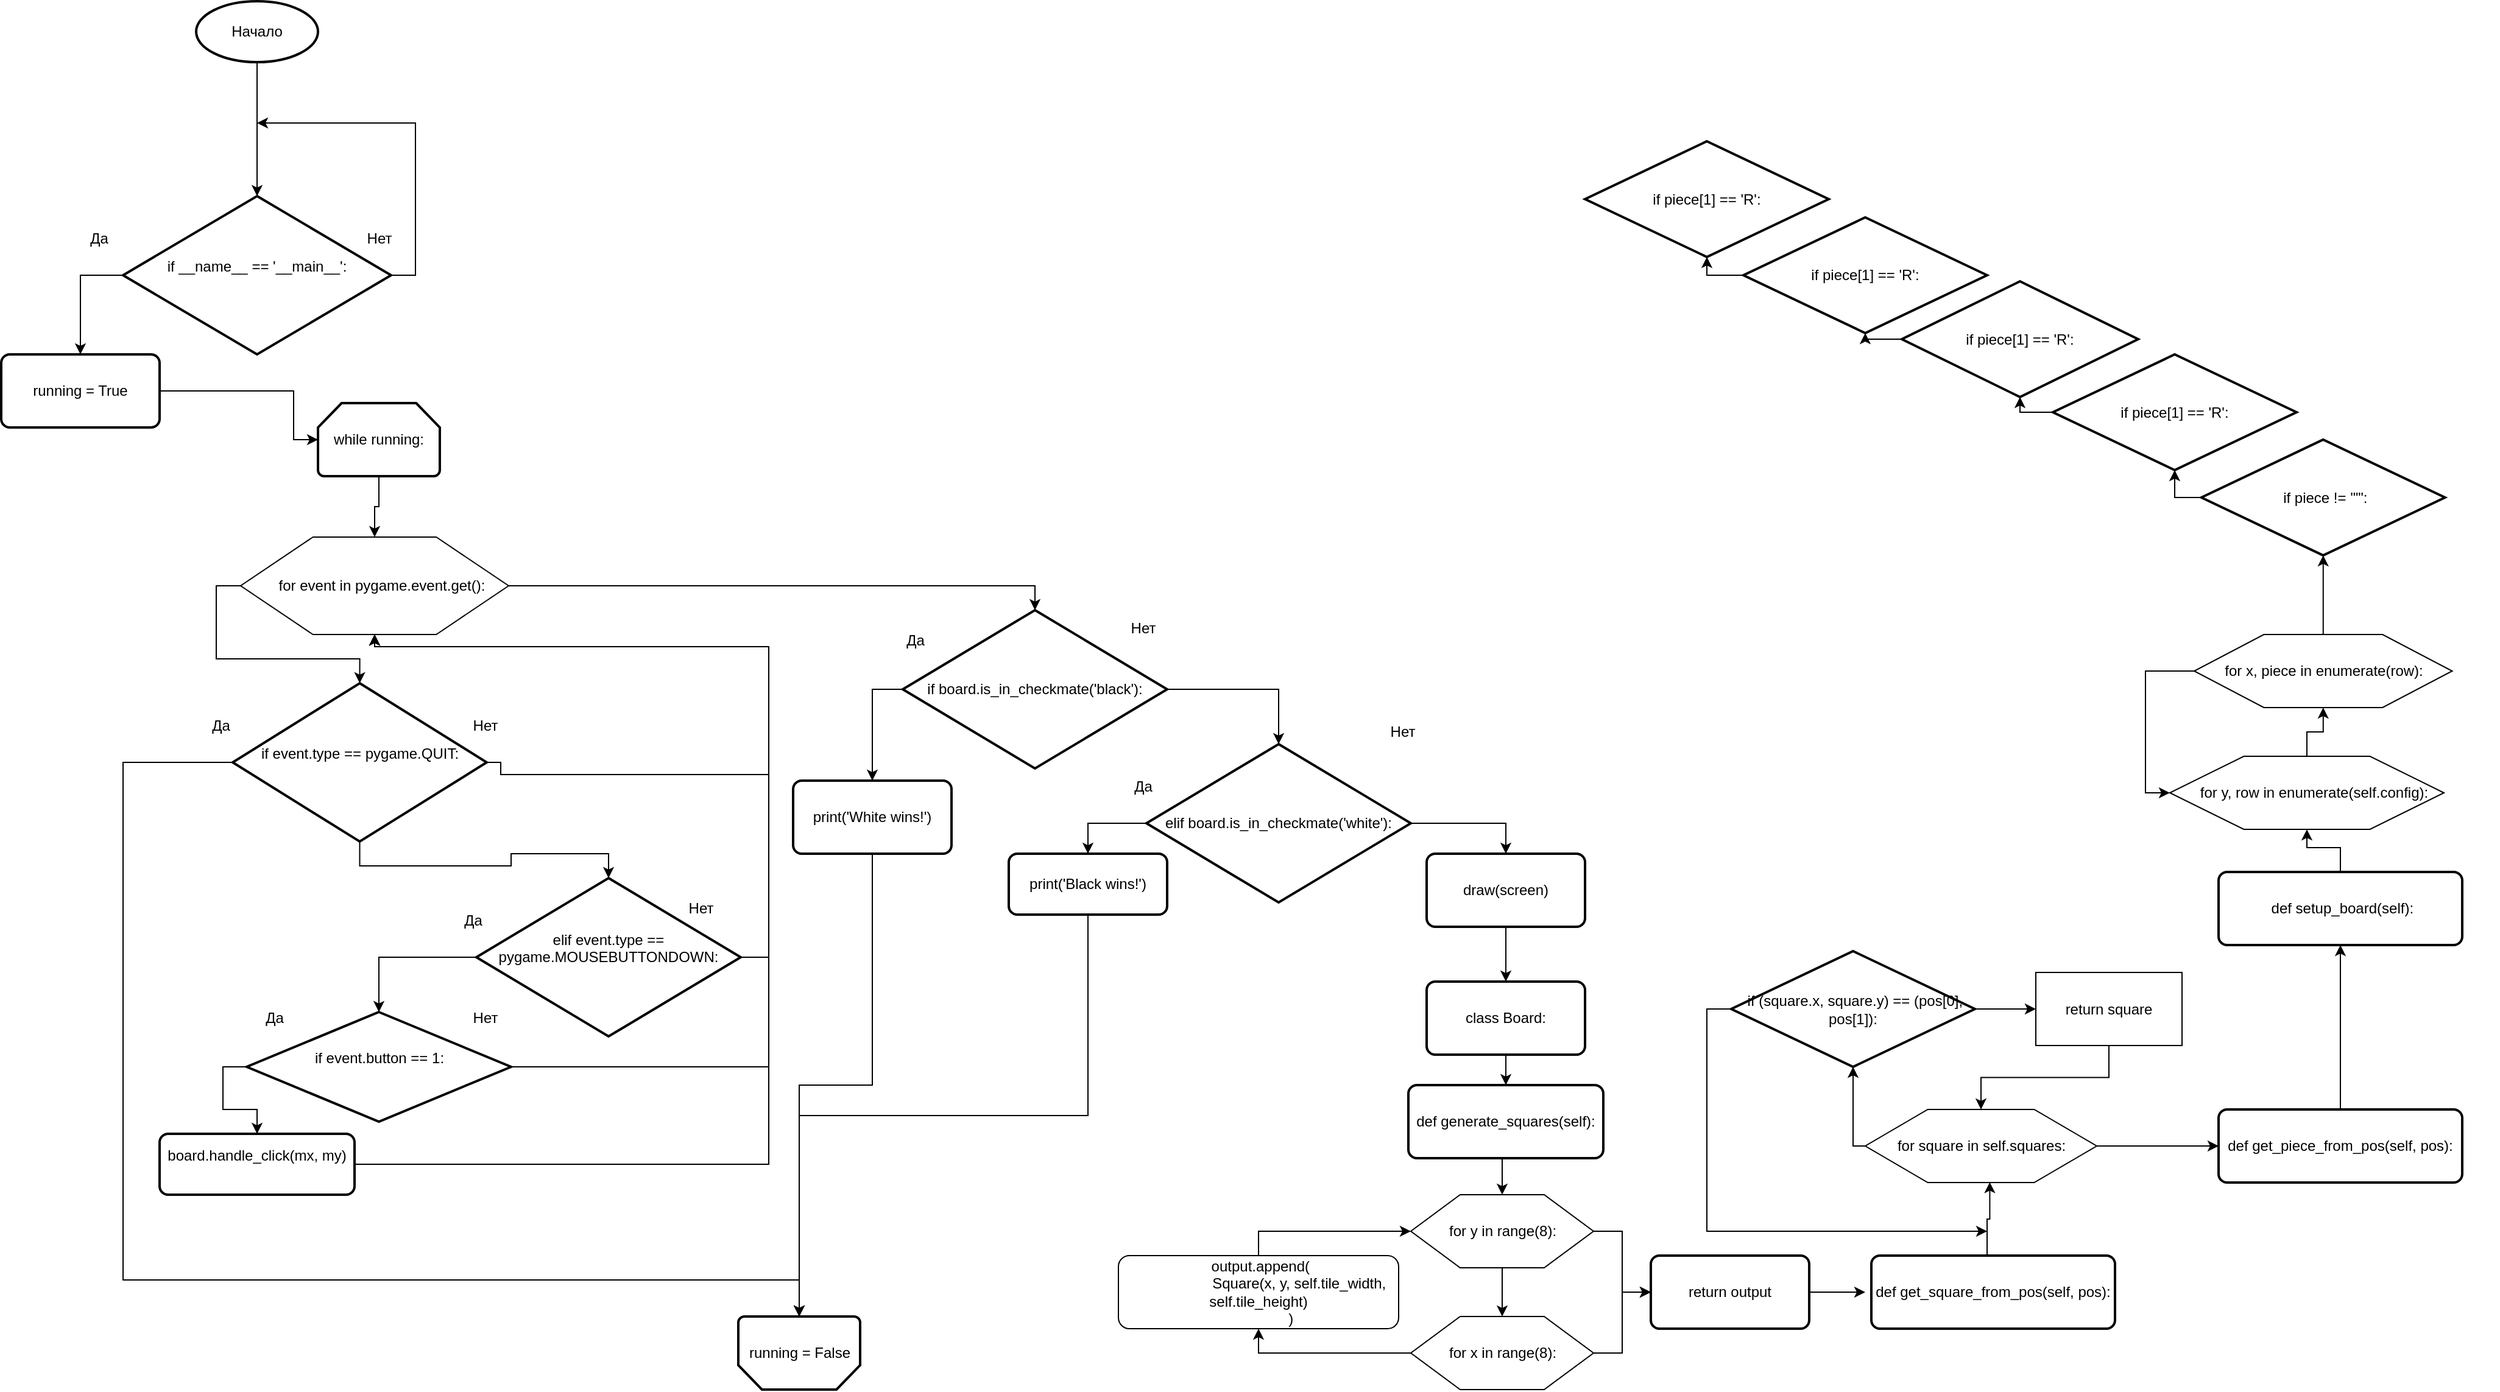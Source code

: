 <mxfile version="21.0.6" type="device"><diagram name="Страница 1" id="aGjP9Nu7UBwrBo0YZaJu"><mxGraphModel dx="931" dy="883" grid="1" gridSize="10" guides="1" tooltips="1" connect="1" arrows="1" fold="1" page="1" pageScale="1" pageWidth="827" pageHeight="1169" math="0" shadow="0"><root><mxCell id="0"/><mxCell id="1" parent="0"/><mxCell id="HkeYZHGT7CFy_fkhzZJq-12" value="" style="edgeStyle=orthogonalEdgeStyle;rounded=0;orthogonalLoop=1;jettySize=auto;html=1;" parent="1" source="HkeYZHGT7CFy_fkhzZJq-8" target="HkeYZHGT7CFy_fkhzZJq-9" edge="1"><mxGeometry relative="1" as="geometry"/></mxCell><mxCell id="HkeYZHGT7CFy_fkhzZJq-8" value="Начало" style="strokeWidth=2;html=1;shape=mxgraph.flowchart.start_1;whiteSpace=wrap;" parent="1" vertex="1"><mxGeometry x="330" y="20" width="100" height="50" as="geometry"/></mxCell><mxCell id="HkeYZHGT7CFy_fkhzZJq-15" style="edgeStyle=orthogonalEdgeStyle;rounded=0;orthogonalLoop=1;jettySize=auto;html=1;" parent="1" source="HkeYZHGT7CFy_fkhzZJq-9" edge="1"><mxGeometry relative="1" as="geometry"><mxPoint x="380" y="120" as="targetPoint"/><Array as="points"><mxPoint x="510" y="245"/><mxPoint x="510" y="120"/></Array></mxGeometry></mxCell><mxCell id="HkeYZHGT7CFy_fkhzZJq-18" style="edgeStyle=orthogonalEdgeStyle;rounded=0;orthogonalLoop=1;jettySize=auto;html=1;" parent="1" source="HkeYZHGT7CFy_fkhzZJq-9" target="HkeYZHGT7CFy_fkhzZJq-17" edge="1"><mxGeometry relative="1" as="geometry"><mxPoint x="200" y="300" as="targetPoint"/><Array as="points"><mxPoint x="235" y="245"/></Array></mxGeometry></mxCell><mxCell id="HkeYZHGT7CFy_fkhzZJq-9" value="&lt;div&gt;if __name__ == '__main__':&lt;/div&gt;&lt;div&gt;&lt;br&gt;&lt;/div&gt;" style="strokeWidth=2;html=1;shape=mxgraph.flowchart.decision;whiteSpace=wrap;" parent="1" vertex="1"><mxGeometry x="270" y="180" width="220" height="130" as="geometry"/></mxCell><mxCell id="HkeYZHGT7CFy_fkhzZJq-10" value="Да" style="text;html=1;align=center;verticalAlign=middle;resizable=0;points=[];autosize=1;strokeColor=none;fillColor=none;" parent="1" vertex="1"><mxGeometry x="230" y="200" width="40" height="30" as="geometry"/></mxCell><mxCell id="HkeYZHGT7CFy_fkhzZJq-11" value="Нет" style="text;html=1;align=center;verticalAlign=middle;resizable=0;points=[];autosize=1;strokeColor=none;fillColor=none;" parent="1" vertex="1"><mxGeometry x="460" y="200" width="40" height="30" as="geometry"/></mxCell><mxCell id="HkeYZHGT7CFy_fkhzZJq-20" style="edgeStyle=orthogonalEdgeStyle;rounded=0;orthogonalLoop=1;jettySize=auto;html=1;" parent="1" source="HkeYZHGT7CFy_fkhzZJq-17" target="HkeYZHGT7CFy_fkhzZJq-19" edge="1"><mxGeometry relative="1" as="geometry"><Array as="points"><mxPoint x="410" y="340"/></Array></mxGeometry></mxCell><mxCell id="HkeYZHGT7CFy_fkhzZJq-17" value="running = True" style="rounded=1;whiteSpace=wrap;html=1;absoluteArcSize=1;arcSize=14;strokeWidth=2;" parent="1" vertex="1"><mxGeometry x="170" y="310" width="130" height="60" as="geometry"/></mxCell><mxCell id="HkeYZHGT7CFy_fkhzZJq-53" style="edgeStyle=orthogonalEdgeStyle;rounded=0;orthogonalLoop=1;jettySize=auto;html=1;entryX=0.5;entryY=0;entryDx=0;entryDy=0;" parent="1" source="HkeYZHGT7CFy_fkhzZJq-19" target="HkeYZHGT7CFy_fkhzZJq-21" edge="1"><mxGeometry relative="1" as="geometry"/></mxCell><mxCell id="HkeYZHGT7CFy_fkhzZJq-19" value="while running:" style="strokeWidth=2;html=1;shape=mxgraph.flowchart.loop_limit;whiteSpace=wrap;" parent="1" vertex="1"><mxGeometry x="430" y="350" width="100" height="60" as="geometry"/></mxCell><mxCell id="HkeYZHGT7CFy_fkhzZJq-24" value="" style="group" parent="1" vertex="1" connectable="0"><mxGeometry x="366.5" y="460" width="220" height="80" as="geometry"/></mxCell><mxCell id="HkeYZHGT7CFy_fkhzZJq-21" value="" style="verticalLabelPosition=bottom;verticalAlign=top;html=1;shape=hexagon;perimeter=hexagonPerimeter2;arcSize=6;size=0.27;" parent="HkeYZHGT7CFy_fkhzZJq-24" vertex="1"><mxGeometry width="220" height="80" as="geometry"/></mxCell><mxCell id="HkeYZHGT7CFy_fkhzZJq-22" value="&lt;div&gt;&#9;&#9;for event in pygame.event.get():&lt;/div&gt;&lt;div&gt;&lt;br&gt;&lt;/div&gt;" style="text;html=1;align=center;verticalAlign=middle;resizable=0;points=[];autosize=1;strokeColor=none;fillColor=none;" parent="HkeYZHGT7CFy_fkhzZJq-24" vertex="1"><mxGeometry x="20.003" y="26.665" width="190" height="40" as="geometry"/></mxCell><mxCell id="HkeYZHGT7CFy_fkhzZJq-37" style="edgeStyle=orthogonalEdgeStyle;rounded=0;orthogonalLoop=1;jettySize=auto;html=1;entryX=0.5;entryY=0;entryDx=0;entryDy=0;entryPerimeter=0;" parent="1" source="HkeYZHGT7CFy_fkhzZJq-29" target="HkeYZHGT7CFy_fkhzZJq-36" edge="1"><mxGeometry relative="1" as="geometry"/></mxCell><mxCell id="HkeYZHGT7CFy_fkhzZJq-56" style="edgeStyle=orthogonalEdgeStyle;rounded=0;orthogonalLoop=1;jettySize=auto;html=1;entryX=0.5;entryY=1;entryDx=0;entryDy=0;exitX=0;exitY=0.5;exitDx=0;exitDy=0;exitPerimeter=0;entryPerimeter=0;" parent="1" source="HkeYZHGT7CFy_fkhzZJq-29" target="HkeYZHGT7CFy_fkhzZJq-68" edge="1"><mxGeometry relative="1" as="geometry"><mxPoint x="360" y="655" as="sourcePoint"/><mxPoint x="260" y="645" as="targetPoint"/><Array as="points"><mxPoint x="270" y="645"/><mxPoint x="270" y="1070"/><mxPoint x="825" y="1070"/></Array></mxGeometry></mxCell><mxCell id="HkeYZHGT7CFy_fkhzZJq-60" style="edgeStyle=orthogonalEdgeStyle;rounded=0;orthogonalLoop=1;jettySize=auto;html=1;exitX=1;exitY=0.5;exitDx=0;exitDy=0;exitPerimeter=0;entryX=0.5;entryY=1;entryDx=0;entryDy=0;" parent="1" source="HkeYZHGT7CFy_fkhzZJq-29" target="HkeYZHGT7CFy_fkhzZJq-21" edge="1"><mxGeometry relative="1" as="geometry"><Array as="points"><mxPoint x="580" y="655"/><mxPoint x="800" y="655"/><mxPoint x="800" y="550"/><mxPoint x="477" y="550"/></Array></mxGeometry></mxCell><mxCell id="HkeYZHGT7CFy_fkhzZJq-29" value="&lt;div&gt;&lt;div&gt;&#9;&#9;&#9;if event.type == pygame.QUIT:&lt;/div&gt;&lt;/div&gt;&lt;div&gt;&lt;br&gt;&lt;/div&gt;" style="strokeWidth=2;html=1;shape=mxgraph.flowchart.decision;whiteSpace=wrap;" parent="1" vertex="1"><mxGeometry x="360" y="580" width="208.5" height="130" as="geometry"/></mxCell><mxCell id="HkeYZHGT7CFy_fkhzZJq-30" value="Да" style="text;html=1;align=center;verticalAlign=middle;resizable=0;points=[];autosize=1;strokeColor=none;fillColor=none;" parent="1" vertex="1"><mxGeometry x="330" y="600" width="40" height="30" as="geometry"/></mxCell><mxCell id="HkeYZHGT7CFy_fkhzZJq-31" value="Нет" style="text;html=1;align=center;verticalAlign=middle;resizable=0;points=[];autosize=1;strokeColor=none;fillColor=none;" parent="1" vertex="1"><mxGeometry x="546.5" y="600" width="40" height="30" as="geometry"/></mxCell><mxCell id="HkeYZHGT7CFy_fkhzZJq-61" style="edgeStyle=orthogonalEdgeStyle;rounded=0;orthogonalLoop=1;jettySize=auto;html=1;exitX=1;exitY=0.5;exitDx=0;exitDy=0;entryX=0.5;entryY=1;entryDx=0;entryDy=0;" parent="1" source="HkeYZHGT7CFy_fkhzZJq-34" target="HkeYZHGT7CFy_fkhzZJq-21" edge="1"><mxGeometry relative="1" as="geometry"><Array as="points"><mxPoint x="800" y="975"/><mxPoint x="800" y="550"/><mxPoint x="477" y="550"/></Array></mxGeometry></mxCell><mxCell id="HkeYZHGT7CFy_fkhzZJq-34" value="&lt;div&gt;&#9;&#9;&#9;&#9;&#9;board.handle_click(mx, my)&lt;/div&gt;&lt;div&gt;&lt;br&gt;&lt;/div&gt;" style="rounded=1;whiteSpace=wrap;html=1;absoluteArcSize=1;arcSize=14;strokeWidth=2;" parent="1" vertex="1"><mxGeometry x="300" y="950" width="160" height="50" as="geometry"/></mxCell><mxCell id="HkeYZHGT7CFy_fkhzZJq-45" style="edgeStyle=orthogonalEdgeStyle;rounded=0;orthogonalLoop=1;jettySize=auto;html=1;exitX=0;exitY=0.5;exitDx=0;exitDy=0;exitPerimeter=0;entryX=0.5;entryY=0;entryDx=0;entryDy=0;entryPerimeter=0;" parent="1" source="HkeYZHGT7CFy_fkhzZJq-36" target="HkeYZHGT7CFy_fkhzZJq-41" edge="1"><mxGeometry relative="1" as="geometry"/></mxCell><mxCell id="HkeYZHGT7CFy_fkhzZJq-59" style="edgeStyle=orthogonalEdgeStyle;rounded=0;orthogonalLoop=1;jettySize=auto;html=1;exitX=1;exitY=0.5;exitDx=0;exitDy=0;exitPerimeter=0;entryX=0.5;entryY=1;entryDx=0;entryDy=0;" parent="1" source="HkeYZHGT7CFy_fkhzZJq-36" target="HkeYZHGT7CFy_fkhzZJq-21" edge="1"><mxGeometry relative="1" as="geometry"><mxPoint x="590" y="500" as="targetPoint"/><Array as="points"><mxPoint x="800" y="805"/><mxPoint x="800" y="550"/><mxPoint x="477" y="550"/></Array></mxGeometry></mxCell><mxCell id="HkeYZHGT7CFy_fkhzZJq-36" value="&lt;div&gt;&lt;div&gt;&lt;div&gt;&#9;&#9;&#9;elif event.type == pygame.MOUSEBUTTONDOWN:&lt;/div&gt;&lt;/div&gt;&lt;/div&gt;&lt;div&gt;&lt;br&gt;&lt;/div&gt;" style="strokeWidth=2;html=1;shape=mxgraph.flowchart.decision;whiteSpace=wrap;" parent="1" vertex="1"><mxGeometry x="560" y="740" width="217" height="130" as="geometry"/></mxCell><mxCell id="HkeYZHGT7CFy_fkhzZJq-38" value="Да" style="text;html=1;align=center;verticalAlign=middle;resizable=0;points=[];autosize=1;strokeColor=none;fillColor=none;" parent="1" vertex="1"><mxGeometry x="536.5" y="760" width="40" height="30" as="geometry"/></mxCell><mxCell id="HkeYZHGT7CFy_fkhzZJq-39" value="Нет" style="text;html=1;align=center;verticalAlign=middle;resizable=0;points=[];autosize=1;strokeColor=none;fillColor=none;" parent="1" vertex="1"><mxGeometry x="723.5" y="750" width="40" height="30" as="geometry"/></mxCell><mxCell id="HkeYZHGT7CFy_fkhzZJq-49" style="edgeStyle=orthogonalEdgeStyle;rounded=0;orthogonalLoop=1;jettySize=auto;html=1;exitX=0;exitY=0.5;exitDx=0;exitDy=0;exitPerimeter=0;entryX=0.5;entryY=0;entryDx=0;entryDy=0;" parent="1" source="HkeYZHGT7CFy_fkhzZJq-41" target="HkeYZHGT7CFy_fkhzZJq-34" edge="1"><mxGeometry relative="1" as="geometry"><Array as="points"><mxPoint x="352" y="895"/><mxPoint x="352" y="930"/><mxPoint x="380" y="930"/></Array></mxGeometry></mxCell><mxCell id="HkeYZHGT7CFy_fkhzZJq-58" style="edgeStyle=orthogonalEdgeStyle;rounded=0;orthogonalLoop=1;jettySize=auto;html=1;exitX=1;exitY=0.5;exitDx=0;exitDy=0;exitPerimeter=0;entryX=0.5;entryY=1;entryDx=0;entryDy=0;" parent="1" source="HkeYZHGT7CFy_fkhzZJq-41" target="HkeYZHGT7CFy_fkhzZJq-21" edge="1"><mxGeometry relative="1" as="geometry"><mxPoint x="589" y="490" as="targetPoint"/><Array as="points"><mxPoint x="800" y="895"/><mxPoint x="800" y="550"/><mxPoint x="477" y="550"/></Array></mxGeometry></mxCell><mxCell id="HkeYZHGT7CFy_fkhzZJq-41" value="&lt;div&gt;&lt;div&gt;&lt;div&gt;&lt;div&gt;&#9;&#9;&#9;&#9;if event.button == 1:&lt;/div&gt;&lt;/div&gt;&lt;/div&gt;&lt;/div&gt;&lt;div&gt;&lt;br&gt;&lt;/div&gt;" style="strokeWidth=2;html=1;shape=mxgraph.flowchart.decision;whiteSpace=wrap;" parent="1" vertex="1"><mxGeometry x="371.5" y="850" width="217" height="90" as="geometry"/></mxCell><mxCell id="HkeYZHGT7CFy_fkhzZJq-47" value="Да" style="text;html=1;align=center;verticalAlign=middle;resizable=0;points=[];autosize=1;strokeColor=none;fillColor=none;" parent="1" vertex="1"><mxGeometry x="374" y="840" width="40" height="30" as="geometry"/></mxCell><mxCell id="HkeYZHGT7CFy_fkhzZJq-48" value="Нет" style="text;html=1;align=center;verticalAlign=middle;resizable=0;points=[];autosize=1;strokeColor=none;fillColor=none;" parent="1" vertex="1"><mxGeometry x="546.5" y="840" width="40" height="30" as="geometry"/></mxCell><mxCell id="HkeYZHGT7CFy_fkhzZJq-81" style="edgeStyle=orthogonalEdgeStyle;rounded=0;orthogonalLoop=1;jettySize=auto;html=1;exitX=0;exitY=0.5;exitDx=0;exitDy=0;exitPerimeter=0;entryX=0.5;entryY=0;entryDx=0;entryDy=0;" parent="1" source="HkeYZHGT7CFy_fkhzZJq-57" target="HkeYZHGT7CFy_fkhzZJq-76" edge="1"><mxGeometry relative="1" as="geometry"/></mxCell><mxCell id="HkeYZHGT7CFy_fkhzZJq-83" style="edgeStyle=orthogonalEdgeStyle;rounded=0;orthogonalLoop=1;jettySize=auto;html=1;exitX=1;exitY=0.5;exitDx=0;exitDy=0;exitPerimeter=0;entryX=0.5;entryY=0;entryDx=0;entryDy=0;entryPerimeter=0;" parent="1" source="HkeYZHGT7CFy_fkhzZJq-57" target="HkeYZHGT7CFy_fkhzZJq-71" edge="1"><mxGeometry relative="1" as="geometry"/></mxCell><mxCell id="HkeYZHGT7CFy_fkhzZJq-57" value="&lt;div&gt;&lt;div&gt;&lt;div&gt;if board.is_in_checkmate('black'):&lt;br&gt;&lt;/div&gt;&lt;/div&gt;&lt;/div&gt;" style="strokeWidth=2;html=1;shape=mxgraph.flowchart.decision;whiteSpace=wrap;" parent="1" vertex="1"><mxGeometry x="910" y="520" width="217" height="130" as="geometry"/></mxCell><mxCell id="HkeYZHGT7CFy_fkhzZJq-65" style="edgeStyle=orthogonalEdgeStyle;rounded=0;orthogonalLoop=1;jettySize=auto;html=1;entryX=0.5;entryY=0;entryDx=0;entryDy=0;entryPerimeter=0;exitX=0;exitY=0.5;exitDx=0;exitDy=0;" parent="1" source="HkeYZHGT7CFy_fkhzZJq-21" target="HkeYZHGT7CFy_fkhzZJq-29" edge="1"><mxGeometry relative="1" as="geometry"/></mxCell><mxCell id="HkeYZHGT7CFy_fkhzZJq-67" style="edgeStyle=orthogonalEdgeStyle;rounded=0;orthogonalLoop=1;jettySize=auto;html=1;entryX=0.5;entryY=0;entryDx=0;entryDy=0;entryPerimeter=0;" parent="1" source="HkeYZHGT7CFy_fkhzZJq-21" target="HkeYZHGT7CFy_fkhzZJq-57" edge="1"><mxGeometry relative="1" as="geometry"/></mxCell><mxCell id="HkeYZHGT7CFy_fkhzZJq-70" value="" style="group" parent="1" vertex="1" connectable="0"><mxGeometry x="770" y="1100" width="110" height="60" as="geometry"/></mxCell><mxCell id="HkeYZHGT7CFy_fkhzZJq-68" value="" style="strokeWidth=2;html=1;shape=mxgraph.flowchart.loop_limit;whiteSpace=wrap;rotation=-180;" parent="HkeYZHGT7CFy_fkhzZJq-70" vertex="1"><mxGeometry x="5" width="100" height="60" as="geometry"/></mxCell><mxCell id="HkeYZHGT7CFy_fkhzZJq-69" value="running = False" style="text;html=1;align=center;verticalAlign=middle;resizable=0;points=[];autosize=1;strokeColor=none;fillColor=none;" parent="HkeYZHGT7CFy_fkhzZJq-70" vertex="1"><mxGeometry y="15" width="110" height="30" as="geometry"/></mxCell><mxCell id="HkeYZHGT7CFy_fkhzZJq-86" style="edgeStyle=orthogonalEdgeStyle;rounded=0;orthogonalLoop=1;jettySize=auto;html=1;exitX=0;exitY=0.5;exitDx=0;exitDy=0;exitPerimeter=0;entryX=0.5;entryY=0;entryDx=0;entryDy=0;" parent="1" source="HkeYZHGT7CFy_fkhzZJq-71" target="HkeYZHGT7CFy_fkhzZJq-84" edge="1"><mxGeometry relative="1" as="geometry"/></mxCell><mxCell id="HkeYZHGT7CFy_fkhzZJq-90" style="edgeStyle=orthogonalEdgeStyle;rounded=0;orthogonalLoop=1;jettySize=auto;html=1;exitX=1;exitY=0.5;exitDx=0;exitDy=0;exitPerimeter=0;entryX=0.5;entryY=0;entryDx=0;entryDy=0;" parent="1" source="HkeYZHGT7CFy_fkhzZJq-71" target="HkeYZHGT7CFy_fkhzZJq-89" edge="1"><mxGeometry relative="1" as="geometry"/></mxCell><mxCell id="HkeYZHGT7CFy_fkhzZJq-71" value="&lt;div&gt;&lt;div&gt;&lt;div&gt;elif board.is_in_checkmate('white'):&lt;br&gt;&lt;/div&gt;&lt;/div&gt;&lt;/div&gt;" style="strokeWidth=2;html=1;shape=mxgraph.flowchart.decision;whiteSpace=wrap;" parent="1" vertex="1"><mxGeometry x="1110" y="630" width="217" height="130" as="geometry"/></mxCell><mxCell id="HkeYZHGT7CFy_fkhzZJq-72" value="Да" style="text;html=1;align=center;verticalAlign=middle;resizable=0;points=[];autosize=1;strokeColor=none;fillColor=none;" parent="1" vertex="1"><mxGeometry x="900" y="530" width="40" height="30" as="geometry"/></mxCell><mxCell id="HkeYZHGT7CFy_fkhzZJq-73" value="Нет" style="text;html=1;align=center;verticalAlign=middle;resizable=0;points=[];autosize=1;strokeColor=none;fillColor=none;" parent="1" vertex="1"><mxGeometry x="1087" y="520" width="40" height="30" as="geometry"/></mxCell><mxCell id="HkeYZHGT7CFy_fkhzZJq-74" value="Да" style="text;html=1;align=center;verticalAlign=middle;resizable=0;points=[];autosize=1;strokeColor=none;fillColor=none;" parent="1" vertex="1"><mxGeometry x="1087" y="650" width="40" height="30" as="geometry"/></mxCell><mxCell id="HkeYZHGT7CFy_fkhzZJq-75" value="Нет" style="text;html=1;align=center;verticalAlign=middle;resizable=0;points=[];autosize=1;strokeColor=none;fillColor=none;" parent="1" vertex="1"><mxGeometry x="1300" y="605" width="40" height="30" as="geometry"/></mxCell><mxCell id="HkeYZHGT7CFy_fkhzZJq-82" style="edgeStyle=orthogonalEdgeStyle;rounded=0;orthogonalLoop=1;jettySize=auto;html=1;exitX=0.5;exitY=1;exitDx=0;exitDy=0;entryX=0.5;entryY=1;entryDx=0;entryDy=0;entryPerimeter=0;" parent="1" source="HkeYZHGT7CFy_fkhzZJq-76" target="HkeYZHGT7CFy_fkhzZJq-68" edge="1"><mxGeometry relative="1" as="geometry"/></mxCell><mxCell id="HkeYZHGT7CFy_fkhzZJq-76" value="print('White wins!')" style="rounded=1;whiteSpace=wrap;html=1;absoluteArcSize=1;arcSize=14;strokeWidth=2;" parent="1" vertex="1"><mxGeometry x="820" y="660" width="130" height="60" as="geometry"/></mxCell><mxCell id="HkeYZHGT7CFy_fkhzZJq-87" style="edgeStyle=orthogonalEdgeStyle;rounded=0;orthogonalLoop=1;jettySize=auto;html=1;exitX=0.5;exitY=1;exitDx=0;exitDy=0;entryX=0.5;entryY=1;entryDx=0;entryDy=0;entryPerimeter=0;" parent="1" source="HkeYZHGT7CFy_fkhzZJq-84" target="HkeYZHGT7CFy_fkhzZJq-68" edge="1"><mxGeometry relative="1" as="geometry"/></mxCell><mxCell id="HkeYZHGT7CFy_fkhzZJq-84" value="&lt;div&gt;&#9;&#9;&#9;print('Black wins!')&lt;/div&gt;" style="rounded=1;whiteSpace=wrap;html=1;absoluteArcSize=1;arcSize=14;strokeWidth=2;" parent="1" vertex="1"><mxGeometry x="997" y="720" width="130" height="50" as="geometry"/></mxCell><mxCell id="fluFJsnezGtjG7AOR_h4-1" style="edgeStyle=orthogonalEdgeStyle;rounded=0;orthogonalLoop=1;jettySize=auto;html=1;exitX=0.5;exitY=1;exitDx=0;exitDy=0;entryX=0.5;entryY=0;entryDx=0;entryDy=0;" edge="1" parent="1" source="HkeYZHGT7CFy_fkhzZJq-89" target="HkeYZHGT7CFy_fkhzZJq-91"><mxGeometry relative="1" as="geometry"/></mxCell><mxCell id="HkeYZHGT7CFy_fkhzZJq-89" value="&#9;&#9;draw(screen)" style="rounded=1;whiteSpace=wrap;html=1;absoluteArcSize=1;arcSize=14;strokeWidth=2;" parent="1" vertex="1"><mxGeometry x="1340" y="720" width="130" height="60" as="geometry"/></mxCell><mxCell id="fluFJsnezGtjG7AOR_h4-2" style="edgeStyle=orthogonalEdgeStyle;rounded=0;orthogonalLoop=1;jettySize=auto;html=1;exitX=0.5;exitY=1;exitDx=0;exitDy=0;" edge="1" parent="1" source="HkeYZHGT7CFy_fkhzZJq-91" target="HkeYZHGT7CFy_fkhzZJq-93"><mxGeometry relative="1" as="geometry"/></mxCell><mxCell id="HkeYZHGT7CFy_fkhzZJq-91" value="&#9;&#9;class Board:" style="rounded=1;whiteSpace=wrap;html=1;absoluteArcSize=1;arcSize=14;strokeWidth=2;" parent="1" vertex="1"><mxGeometry x="1340" y="825" width="130" height="60" as="geometry"/></mxCell><mxCell id="HkeYZHGT7CFy_fkhzZJq-101" style="edgeStyle=orthogonalEdgeStyle;rounded=0;orthogonalLoop=1;jettySize=auto;html=1;exitX=0.5;exitY=1;exitDx=0;exitDy=0;entryX=0.5;entryY=0;entryDx=0;entryDy=0;" parent="1" source="HkeYZHGT7CFy_fkhzZJq-93" target="HkeYZHGT7CFy_fkhzZJq-94" edge="1"><mxGeometry relative="1" as="geometry"/></mxCell><mxCell id="HkeYZHGT7CFy_fkhzZJq-93" value="&lt;div&gt;def generate_squares(self):&lt;/div&gt;" style="rounded=1;whiteSpace=wrap;html=1;absoluteArcSize=1;arcSize=14;strokeWidth=2;" parent="1" vertex="1"><mxGeometry x="1325" y="910" width="160" height="60" as="geometry"/></mxCell><mxCell id="HkeYZHGT7CFy_fkhzZJq-97" value="" style="group" parent="1" vertex="1" connectable="0"><mxGeometry x="1327" y="1000" width="150" height="60" as="geometry"/></mxCell><mxCell id="HkeYZHGT7CFy_fkhzZJq-94" value="" style="verticalLabelPosition=bottom;verticalAlign=top;html=1;shape=hexagon;perimeter=hexagonPerimeter2;arcSize=6;size=0.27;" parent="HkeYZHGT7CFy_fkhzZJq-97" vertex="1"><mxGeometry width="150" height="60" as="geometry"/></mxCell><mxCell id="HkeYZHGT7CFy_fkhzZJq-96" value="for y in range(8):" style="text;html=1;align=center;verticalAlign=middle;resizable=0;points=[];autosize=1;strokeColor=none;fillColor=none;" parent="HkeYZHGT7CFy_fkhzZJq-97" vertex="1"><mxGeometry x="20" y="15" width="110" height="30" as="geometry"/></mxCell><mxCell id="HkeYZHGT7CFy_fkhzZJq-98" value="" style="group" parent="1" vertex="1" connectable="0"><mxGeometry x="1327" y="1100" width="150" height="60" as="geometry"/></mxCell><mxCell id="HkeYZHGT7CFy_fkhzZJq-99" value="" style="verticalLabelPosition=bottom;verticalAlign=top;html=1;shape=hexagon;perimeter=hexagonPerimeter2;arcSize=6;size=0.27;" parent="HkeYZHGT7CFy_fkhzZJq-98" vertex="1"><mxGeometry width="150" height="60" as="geometry"/></mxCell><mxCell id="HkeYZHGT7CFy_fkhzZJq-100" value="for x in range(8):" style="text;html=1;align=center;verticalAlign=middle;resizable=0;points=[];autosize=1;strokeColor=none;fillColor=none;" parent="HkeYZHGT7CFy_fkhzZJq-98" vertex="1"><mxGeometry x="20" y="15" width="110" height="30" as="geometry"/></mxCell><mxCell id="HkeYZHGT7CFy_fkhzZJq-102" style="edgeStyle=orthogonalEdgeStyle;rounded=0;orthogonalLoop=1;jettySize=auto;html=1;exitX=0.5;exitY=1;exitDx=0;exitDy=0;" parent="1" source="HkeYZHGT7CFy_fkhzZJq-94" target="HkeYZHGT7CFy_fkhzZJq-99" edge="1"><mxGeometry relative="1" as="geometry"/></mxCell><mxCell id="HkeYZHGT7CFy_fkhzZJq-106" style="edgeStyle=orthogonalEdgeStyle;rounded=0;orthogonalLoop=1;jettySize=auto;html=1;exitX=0.5;exitY=0;exitDx=0;exitDy=0;entryX=0;entryY=0.5;entryDx=0;entryDy=0;" parent="1" source="HkeYZHGT7CFy_fkhzZJq-104" target="HkeYZHGT7CFy_fkhzZJq-94" edge="1"><mxGeometry relative="1" as="geometry"/></mxCell><mxCell id="HkeYZHGT7CFy_fkhzZJq-104" value="&lt;div&gt;&amp;nbsp;output.append(&lt;/div&gt;&lt;div&gt;&amp;nbsp; &amp;nbsp; &amp;nbsp; &amp;nbsp; &amp;nbsp; &amp;nbsp; &amp;nbsp; &amp;nbsp; &amp;nbsp; &amp;nbsp; Square(x, y, self.tile_width, self.tile_height)&lt;/div&gt;&lt;div&gt;&amp;nbsp; &amp;nbsp; &amp;nbsp; &amp;nbsp; &amp;nbsp; &amp;nbsp; &amp;nbsp; &amp;nbsp; )&lt;/div&gt;" style="rounded=1;whiteSpace=wrap;html=1;" parent="1" vertex="1"><mxGeometry x="1087" y="1050" width="230" height="60" as="geometry"/></mxCell><mxCell id="HkeYZHGT7CFy_fkhzZJq-105" style="edgeStyle=orthogonalEdgeStyle;rounded=0;orthogonalLoop=1;jettySize=auto;html=1;exitX=0;exitY=0.5;exitDx=0;exitDy=0;entryX=0.5;entryY=1;entryDx=0;entryDy=0;" parent="1" source="HkeYZHGT7CFy_fkhzZJq-99" target="HkeYZHGT7CFy_fkhzZJq-104" edge="1"><mxGeometry relative="1" as="geometry"/></mxCell><mxCell id="HkeYZHGT7CFy_fkhzZJq-111" style="edgeStyle=orthogonalEdgeStyle;rounded=0;orthogonalLoop=1;jettySize=auto;html=1;exitX=1;exitY=0.5;exitDx=0;exitDy=0;entryX=0;entryY=0.5;entryDx=0;entryDy=0;" parent="1" source="HkeYZHGT7CFy_fkhzZJq-108" edge="1"><mxGeometry relative="1" as="geometry"><mxPoint x="1700" y="1080.0" as="targetPoint"/></mxGeometry></mxCell><mxCell id="HkeYZHGT7CFy_fkhzZJq-108" value="return output" style="rounded=1;whiteSpace=wrap;html=1;absoluteArcSize=1;arcSize=14;strokeWidth=2;" parent="1" vertex="1"><mxGeometry x="1524" y="1050" width="130" height="60" as="geometry"/></mxCell><mxCell id="HkeYZHGT7CFy_fkhzZJq-107" style="edgeStyle=orthogonalEdgeStyle;rounded=0;orthogonalLoop=1;jettySize=auto;html=1;exitX=1;exitY=0.5;exitDx=0;exitDy=0;entryX=0;entryY=0.5;entryDx=0;entryDy=0;" parent="1" source="HkeYZHGT7CFy_fkhzZJq-99" target="HkeYZHGT7CFy_fkhzZJq-108" edge="1"><mxGeometry relative="1" as="geometry"><mxPoint x="1550" y="1030.308" as="targetPoint"/></mxGeometry></mxCell><mxCell id="HkeYZHGT7CFy_fkhzZJq-109" style="edgeStyle=orthogonalEdgeStyle;rounded=0;orthogonalLoop=1;jettySize=auto;html=1;exitX=1;exitY=0.5;exitDx=0;exitDy=0;entryX=0;entryY=0.5;entryDx=0;entryDy=0;" parent="1" source="HkeYZHGT7CFy_fkhzZJq-94" target="HkeYZHGT7CFy_fkhzZJq-108" edge="1"><mxGeometry relative="1" as="geometry"/></mxCell><mxCell id="HkeYZHGT7CFy_fkhzZJq-118" style="edgeStyle=orthogonalEdgeStyle;rounded=0;orthogonalLoop=1;jettySize=auto;html=1;exitX=0.5;exitY=0;exitDx=0;exitDy=0;entryX=0.538;entryY=0.995;entryDx=0;entryDy=0;entryPerimeter=0;" parent="1" source="HkeYZHGT7CFy_fkhzZJq-114" target="HkeYZHGT7CFy_fkhzZJq-116" edge="1"><mxGeometry relative="1" as="geometry"><Array as="points"><mxPoint x="1800" y="1050"/><mxPoint x="1800" y="1020"/><mxPoint x="1802" y="1020"/></Array></mxGeometry></mxCell><mxCell id="HkeYZHGT7CFy_fkhzZJq-114" value="&lt;div&gt;def get_square_from_pos(self, pos):&lt;/div&gt;" style="rounded=1;whiteSpace=wrap;html=1;absoluteArcSize=1;arcSize=14;strokeWidth=2;" parent="1" vertex="1"><mxGeometry x="1705" y="1050" width="200" height="60" as="geometry"/></mxCell><mxCell id="HkeYZHGT7CFy_fkhzZJq-115" value="" style="group" parent="1" vertex="1" connectable="0"><mxGeometry x="1720" y="930" width="170" height="60" as="geometry"/></mxCell><mxCell id="HkeYZHGT7CFy_fkhzZJq-116" value="" style="verticalLabelPosition=bottom;verticalAlign=top;html=1;shape=hexagon;perimeter=hexagonPerimeter2;arcSize=6;size=0.27;" parent="HkeYZHGT7CFy_fkhzZJq-115" vertex="1"><mxGeometry x="-20" width="190.0" height="60" as="geometry"/></mxCell><mxCell id="HkeYZHGT7CFy_fkhzZJq-117" value="for square in self.squares:" style="text;html=1;align=center;verticalAlign=middle;resizable=0;points=[];autosize=1;strokeColor=none;fillColor=none;" parent="HkeYZHGT7CFy_fkhzZJq-115" vertex="1"><mxGeometry x="-5" y="15" width="160" height="30" as="geometry"/></mxCell><mxCell id="HkeYZHGT7CFy_fkhzZJq-122" style="edgeStyle=orthogonalEdgeStyle;rounded=0;orthogonalLoop=1;jettySize=auto;html=1;exitX=0;exitY=0.5;exitDx=0;exitDy=0;exitPerimeter=0;" parent="1" source="HkeYZHGT7CFy_fkhzZJq-119" edge="1"><mxGeometry relative="1" as="geometry"><mxPoint x="1800" y="1030" as="targetPoint"/><Array as="points"><mxPoint x="1570" y="848"/><mxPoint x="1570" y="1030"/></Array></mxGeometry></mxCell><mxCell id="fluFJsnezGtjG7AOR_h4-3" style="edgeStyle=orthogonalEdgeStyle;rounded=0;orthogonalLoop=1;jettySize=auto;html=1;exitX=1;exitY=0.5;exitDx=0;exitDy=0;exitPerimeter=0;entryX=0;entryY=0.5;entryDx=0;entryDy=0;" edge="1" parent="1" source="HkeYZHGT7CFy_fkhzZJq-119" target="HkeYZHGT7CFy_fkhzZJq-123"><mxGeometry relative="1" as="geometry"/></mxCell><mxCell id="HkeYZHGT7CFy_fkhzZJq-119" value="&lt;div&gt;&lt;div&gt;&lt;div&gt;&amp;nbsp;if (square.x, square.y) == (pos[0], pos[1]):&lt;br&gt;&lt;/div&gt;&lt;/div&gt;&lt;/div&gt;" style="strokeWidth=2;html=1;shape=mxgraph.flowchart.decision;whiteSpace=wrap;" parent="1" vertex="1"><mxGeometry x="1590" y="800" width="200" height="95" as="geometry"/></mxCell><mxCell id="HkeYZHGT7CFy_fkhzZJq-120" style="edgeStyle=orthogonalEdgeStyle;rounded=0;orthogonalLoop=1;jettySize=auto;html=1;entryX=0.5;entryY=1;entryDx=0;entryDy=0;entryPerimeter=0;exitX=0;exitY=0.5;exitDx=0;exitDy=0;" parent="1" source="HkeYZHGT7CFy_fkhzZJq-116" target="HkeYZHGT7CFy_fkhzZJq-119" edge="1"><mxGeometry relative="1" as="geometry"><Array as="points"><mxPoint x="1690" y="950"/><mxPoint x="1690" y="950"/></Array></mxGeometry></mxCell><mxCell id="fluFJsnezGtjG7AOR_h4-4" style="edgeStyle=orthogonalEdgeStyle;rounded=0;orthogonalLoop=1;jettySize=auto;html=1;exitX=0.5;exitY=1;exitDx=0;exitDy=0;entryX=0.5;entryY=0;entryDx=0;entryDy=0;" edge="1" parent="1" source="HkeYZHGT7CFy_fkhzZJq-123" target="HkeYZHGT7CFy_fkhzZJq-116"><mxGeometry relative="1" as="geometry"/></mxCell><mxCell id="HkeYZHGT7CFy_fkhzZJq-123" value="return square" style="rounded=0;whiteSpace=wrap;html=1;" parent="1" vertex="1"><mxGeometry x="1840" y="817.5" width="120" height="60" as="geometry"/></mxCell><mxCell id="fluFJsnezGtjG7AOR_h4-9" style="edgeStyle=orthogonalEdgeStyle;rounded=0;orthogonalLoop=1;jettySize=auto;html=1;entryX=0.5;entryY=1;entryDx=0;entryDy=0;" edge="1" parent="1" source="fluFJsnezGtjG7AOR_h4-6" target="fluFJsnezGtjG7AOR_h4-8"><mxGeometry relative="1" as="geometry"/></mxCell><mxCell id="fluFJsnezGtjG7AOR_h4-6" value="&lt;div&gt;def get_piece_from_pos(self, pos):&lt;/div&gt;" style="rounded=1;whiteSpace=wrap;html=1;absoluteArcSize=1;arcSize=14;strokeWidth=2;" vertex="1" parent="1"><mxGeometry x="1990" y="930" width="200" height="60" as="geometry"/></mxCell><mxCell id="fluFJsnezGtjG7AOR_h4-5" style="edgeStyle=orthogonalEdgeStyle;rounded=0;orthogonalLoop=1;jettySize=auto;html=1;exitX=1;exitY=0.5;exitDx=0;exitDy=0;entryX=0;entryY=0.5;entryDx=0;entryDy=0;" edge="1" parent="1" source="HkeYZHGT7CFy_fkhzZJq-116" target="fluFJsnezGtjG7AOR_h4-6"><mxGeometry relative="1" as="geometry"><mxPoint x="2000" y="960" as="targetPoint"/></mxGeometry></mxCell><mxCell id="fluFJsnezGtjG7AOR_h4-17" style="edgeStyle=orthogonalEdgeStyle;rounded=0;orthogonalLoop=1;jettySize=auto;html=1;exitX=0.5;exitY=0;exitDx=0;exitDy=0;entryX=0.5;entryY=1;entryDx=0;entryDy=0;" edge="1" parent="1" source="fluFJsnezGtjG7AOR_h4-8" target="fluFJsnezGtjG7AOR_h4-15"><mxGeometry relative="1" as="geometry"/></mxCell><mxCell id="fluFJsnezGtjG7AOR_h4-8" value="&lt;div&gt;&amp;nbsp;def setup_board(self):&lt;/div&gt;" style="rounded=1;whiteSpace=wrap;html=1;absoluteArcSize=1;arcSize=14;strokeWidth=2;" vertex="1" parent="1"><mxGeometry x="1990" y="735" width="200" height="60" as="geometry"/></mxCell><mxCell id="fluFJsnezGtjG7AOR_h4-11" value="" style="group" vertex="1" connectable="0" parent="1"><mxGeometry x="1970" y="540" width="240" height="60" as="geometry"/></mxCell><mxCell id="fluFJsnezGtjG7AOR_h4-12" value="" style="verticalLabelPosition=bottom;verticalAlign=top;html=1;shape=hexagon;perimeter=hexagonPerimeter2;arcSize=6;size=0.27;" vertex="1" parent="fluFJsnezGtjG7AOR_h4-11"><mxGeometry width="211.765" height="60" as="geometry"/></mxCell><mxCell id="fluFJsnezGtjG7AOR_h4-13" value="for x, piece in enumerate(row):" style="text;html=1;align=center;verticalAlign=middle;resizable=0;points=[];autosize=1;strokeColor=none;fillColor=none;" vertex="1" parent="fluFJsnezGtjG7AOR_h4-11"><mxGeometry x="10.885" y="15" width="190" height="30" as="geometry"/></mxCell><mxCell id="fluFJsnezGtjG7AOR_h4-14" value="" style="group" vertex="1" connectable="0" parent="1"><mxGeometry x="1950" y="640" width="270" height="60" as="geometry"/></mxCell><mxCell id="fluFJsnezGtjG7AOR_h4-15" value="" style="verticalLabelPosition=bottom;verticalAlign=top;html=1;shape=hexagon;perimeter=hexagonPerimeter2;arcSize=6;size=0.27;" vertex="1" parent="fluFJsnezGtjG7AOR_h4-14"><mxGeometry width="225.0" height="60" as="geometry"/></mxCell><mxCell id="fluFJsnezGtjG7AOR_h4-16" value="for y, row in enumerate(self.config):" style="text;html=1;align=center;verticalAlign=middle;resizable=0;points=[];autosize=1;strokeColor=none;fillColor=none;" vertex="1" parent="fluFJsnezGtjG7AOR_h4-14"><mxGeometry x="13" y="15" width="210" height="30" as="geometry"/></mxCell><mxCell id="fluFJsnezGtjG7AOR_h4-18" style="edgeStyle=orthogonalEdgeStyle;rounded=0;orthogonalLoop=1;jettySize=auto;html=1;entryX=0.5;entryY=1;entryDx=0;entryDy=0;exitX=0.5;exitY=0;exitDx=0;exitDy=0;" edge="1" parent="1" source="fluFJsnezGtjG7AOR_h4-15" target="fluFJsnezGtjG7AOR_h4-12"><mxGeometry relative="1" as="geometry"/></mxCell><mxCell id="fluFJsnezGtjG7AOR_h4-24" style="edgeStyle=orthogonalEdgeStyle;rounded=0;orthogonalLoop=1;jettySize=auto;html=1;exitX=0;exitY=0.5;exitDx=0;exitDy=0;exitPerimeter=0;entryX=0.5;entryY=1;entryDx=0;entryDy=0;entryPerimeter=0;" edge="1" parent="1" source="fluFJsnezGtjG7AOR_h4-21" target="fluFJsnezGtjG7AOR_h4-23"><mxGeometry relative="1" as="geometry"/></mxCell><mxCell id="fluFJsnezGtjG7AOR_h4-21" value="&lt;div&gt;&lt;div&gt;&lt;div&gt;&amp;nbsp;if piece != '&quot;&quot;:&lt;br&gt;&lt;/div&gt;&lt;/div&gt;&lt;/div&gt;" style="strokeWidth=2;html=1;shape=mxgraph.flowchart.decision;whiteSpace=wrap;" vertex="1" parent="1"><mxGeometry x="1975.88" y="380" width="200" height="95" as="geometry"/></mxCell><mxCell id="fluFJsnezGtjG7AOR_h4-19" style="edgeStyle=orthogonalEdgeStyle;rounded=0;orthogonalLoop=1;jettySize=auto;html=1;exitX=0;exitY=0.5;exitDx=0;exitDy=0;entryX=0;entryY=0.5;entryDx=0;entryDy=0;" edge="1" parent="1" source="fluFJsnezGtjG7AOR_h4-12" target="fluFJsnezGtjG7AOR_h4-15"><mxGeometry relative="1" as="geometry"><mxPoint x="1920" y="569.706" as="targetPoint"/></mxGeometry></mxCell><mxCell id="fluFJsnezGtjG7AOR_h4-22" style="edgeStyle=orthogonalEdgeStyle;rounded=0;orthogonalLoop=1;jettySize=auto;html=1;exitX=0.5;exitY=0;exitDx=0;exitDy=0;entryX=0.5;entryY=1;entryDx=0;entryDy=0;entryPerimeter=0;" edge="1" parent="1" source="fluFJsnezGtjG7AOR_h4-12" target="fluFJsnezGtjG7AOR_h4-21"><mxGeometry relative="1" as="geometry"/></mxCell><mxCell id="fluFJsnezGtjG7AOR_h4-28" style="edgeStyle=orthogonalEdgeStyle;rounded=0;orthogonalLoop=1;jettySize=auto;html=1;entryX=0.5;entryY=1;entryDx=0;entryDy=0;entryPerimeter=0;exitX=0;exitY=0.5;exitDx=0;exitDy=0;exitPerimeter=0;" edge="1" parent="1" source="fluFJsnezGtjG7AOR_h4-23" target="fluFJsnezGtjG7AOR_h4-25"><mxGeometry relative="1" as="geometry"/></mxCell><mxCell id="fluFJsnezGtjG7AOR_h4-23" value="&lt;div&gt;&lt;div&gt;&lt;div&gt;if piece[1] == 'R':&lt;br&gt;&lt;/div&gt;&lt;/div&gt;&lt;/div&gt;" style="strokeWidth=2;html=1;shape=mxgraph.flowchart.decision;whiteSpace=wrap;" vertex="1" parent="1"><mxGeometry x="1854" y="310" width="200" height="95" as="geometry"/></mxCell><mxCell id="fluFJsnezGtjG7AOR_h4-31" style="edgeStyle=orthogonalEdgeStyle;rounded=0;orthogonalLoop=1;jettySize=auto;html=1;entryX=0.5;entryY=1;entryDx=0;entryDy=0;entryPerimeter=0;exitX=0;exitY=0.5;exitDx=0;exitDy=0;exitPerimeter=0;" edge="1" parent="1" source="fluFJsnezGtjG7AOR_h4-25" target="fluFJsnezGtjG7AOR_h4-26"><mxGeometry relative="1" as="geometry"/></mxCell><mxCell id="fluFJsnezGtjG7AOR_h4-25" value="&lt;div&gt;&lt;div&gt;&lt;div&gt;if piece[1] == 'R':&lt;br&gt;&lt;/div&gt;&lt;/div&gt;&lt;/div&gt;" style="strokeWidth=2;html=1;shape=mxgraph.flowchart.decision;whiteSpace=wrap;" vertex="1" parent="1"><mxGeometry x="1730" y="250" width="194" height="95" as="geometry"/></mxCell><mxCell id="fluFJsnezGtjG7AOR_h4-32" style="edgeStyle=orthogonalEdgeStyle;rounded=0;orthogonalLoop=1;jettySize=auto;html=1;exitX=0;exitY=0.5;exitDx=0;exitDy=0;exitPerimeter=0;entryX=0.5;entryY=1;entryDx=0;entryDy=0;entryPerimeter=0;" edge="1" parent="1" source="fluFJsnezGtjG7AOR_h4-26" target="fluFJsnezGtjG7AOR_h4-27"><mxGeometry relative="1" as="geometry"/></mxCell><mxCell id="fluFJsnezGtjG7AOR_h4-26" value="&lt;div&gt;&lt;div&gt;&lt;div&gt;if piece[1] == 'R':&lt;br&gt;&lt;/div&gt;&lt;/div&gt;&lt;/div&gt;" style="strokeWidth=2;html=1;shape=mxgraph.flowchart.decision;whiteSpace=wrap;" vertex="1" parent="1"><mxGeometry x="1600" y="197.5" width="200" height="95" as="geometry"/></mxCell><mxCell id="fluFJsnezGtjG7AOR_h4-27" value="&lt;div&gt;&lt;div&gt;&lt;div&gt;if piece[1] == 'R':&lt;br&gt;&lt;/div&gt;&lt;/div&gt;&lt;/div&gt;" style="strokeWidth=2;html=1;shape=mxgraph.flowchart.decision;whiteSpace=wrap;" vertex="1" parent="1"><mxGeometry x="1470" y="135" width="200" height="95" as="geometry"/></mxCell></root></mxGraphModel></diagram></mxfile>